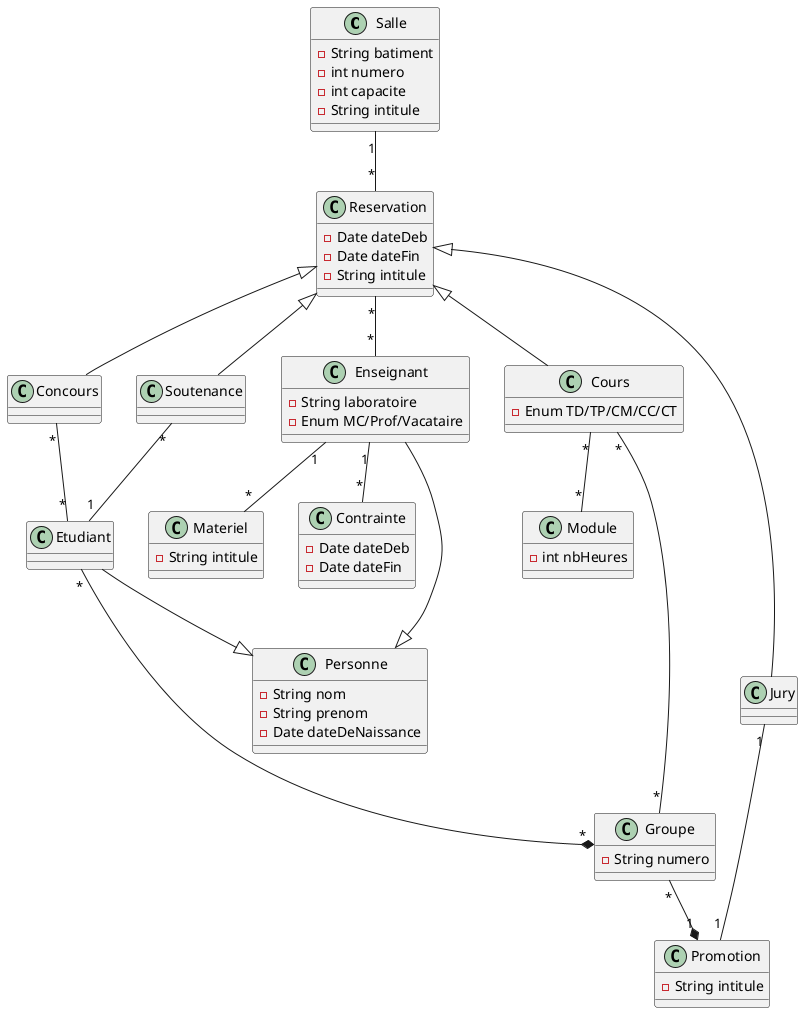 @startuml

class Salle {
    -String batiment
    -int numero
    -int capacite
    -String intitule
}

class Cours {
    -Enum TD/TP/CM/CC/CT
}

class Personne {
    -String nom
    -String prenom
    -Date dateDeNaissance
}

class Promotion {
    -String intitule
}

class Module {
    -int nbHeures
}

class Materiel {
    -String intitule
}

class Contrainte {
    -Date dateDeb
    -Date dateFin
}

class Groupe {
    -String numero
}

class Etudiant

class Enseignant {
    -String laboratoire
    -Enum MC/Prof/Vacataire
}

class Reservation {
    -Date dateDeb
    -Date dateFin
    -String intitule
}

class Jury

class Concours 

Salle "1" -- "*" Reservation

Etudiant "*" --* "*" Groupe

Groupe "*" --* "1" Promotion 

Cours "*" ---- "*" Groupe

Cours "*" -- "*" Module

Enseignant "1" -- "*" Materiel

Enseignant "1" -- "*" Contrainte

Cours -up-|> Reservation

Soutenance -up-|> Reservation

Jury -up-|> Reservation

Concours -up-|> Reservation

Etudiant --|> Personne

Enseignant --|> Personne

Concours "*" -- "*" Etudiant

Reservation "*" -- "*" Enseignant

Jury "1" -- "1" Promotion

Soutenance "*" -- "1" Etudiant

@enduml

